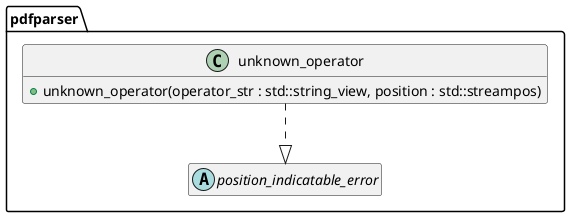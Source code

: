 @startuml contents_parser_errors
hide empty members
namespace pdfparser {
class unknown_operator {
	+unknown_operator(operator_str : std::string_view, position : std::streampos)
}
unknown_operator ..|> position_indicatable_error

abstract position_indicatable_error {}
}
@enduml
